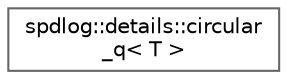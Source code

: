 digraph "类继承关系图"
{
 // LATEX_PDF_SIZE
  bgcolor="transparent";
  edge [fontname=Helvetica,fontsize=10,labelfontname=Helvetica,labelfontsize=10];
  node [fontname=Helvetica,fontsize=10,shape=box,height=0.2,width=0.4];
  rankdir="LR";
  Node0 [id="Node000000",label="spdlog::details::circular\l_q\< T \>",height=0.2,width=0.4,color="grey40", fillcolor="white", style="filled",URL="$classspdlog_1_1details_1_1circular__q.html",tooltip=" "];
}
